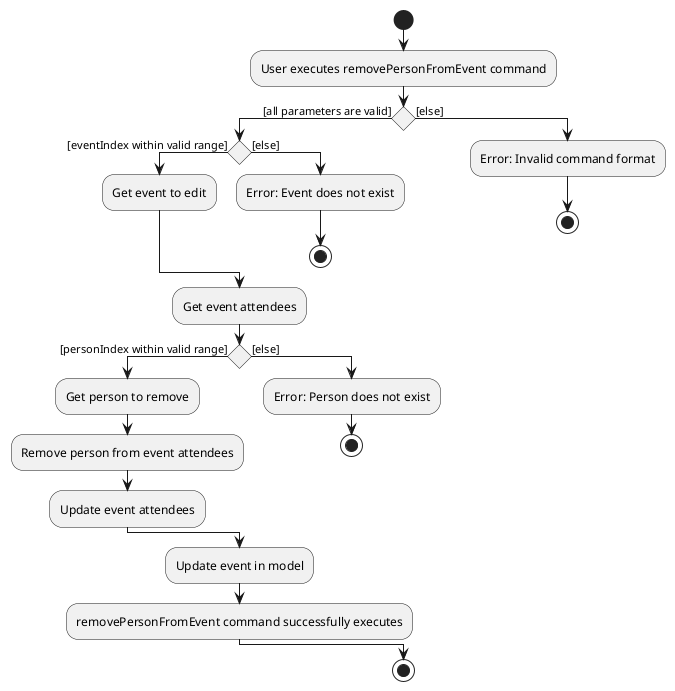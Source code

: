 @startuml
'https://plantuml.com/activity-diagram-beta

start
:User executes removePersonFromEvent command;
if () then ([all parameters are valid])
  if () then ([eventIndex within valid range])
    :Get event to edit;
  else ([else])
    :Error: Event does not exist;
    stop
  endif
  :Get event attendees;
  if () then ([personIndex within valid range])
    :Get person to remove;
    :Remove person from event attendees;
    :Update event attendees;
  else ([else])
    :Error: Person does not exist;
    stop
  endif
  :Update event in model;
  :removePersonFromEvent command successfully executes;
else ([else])
:Error: Invalid command format;
stop
endif

stop

@enduml
